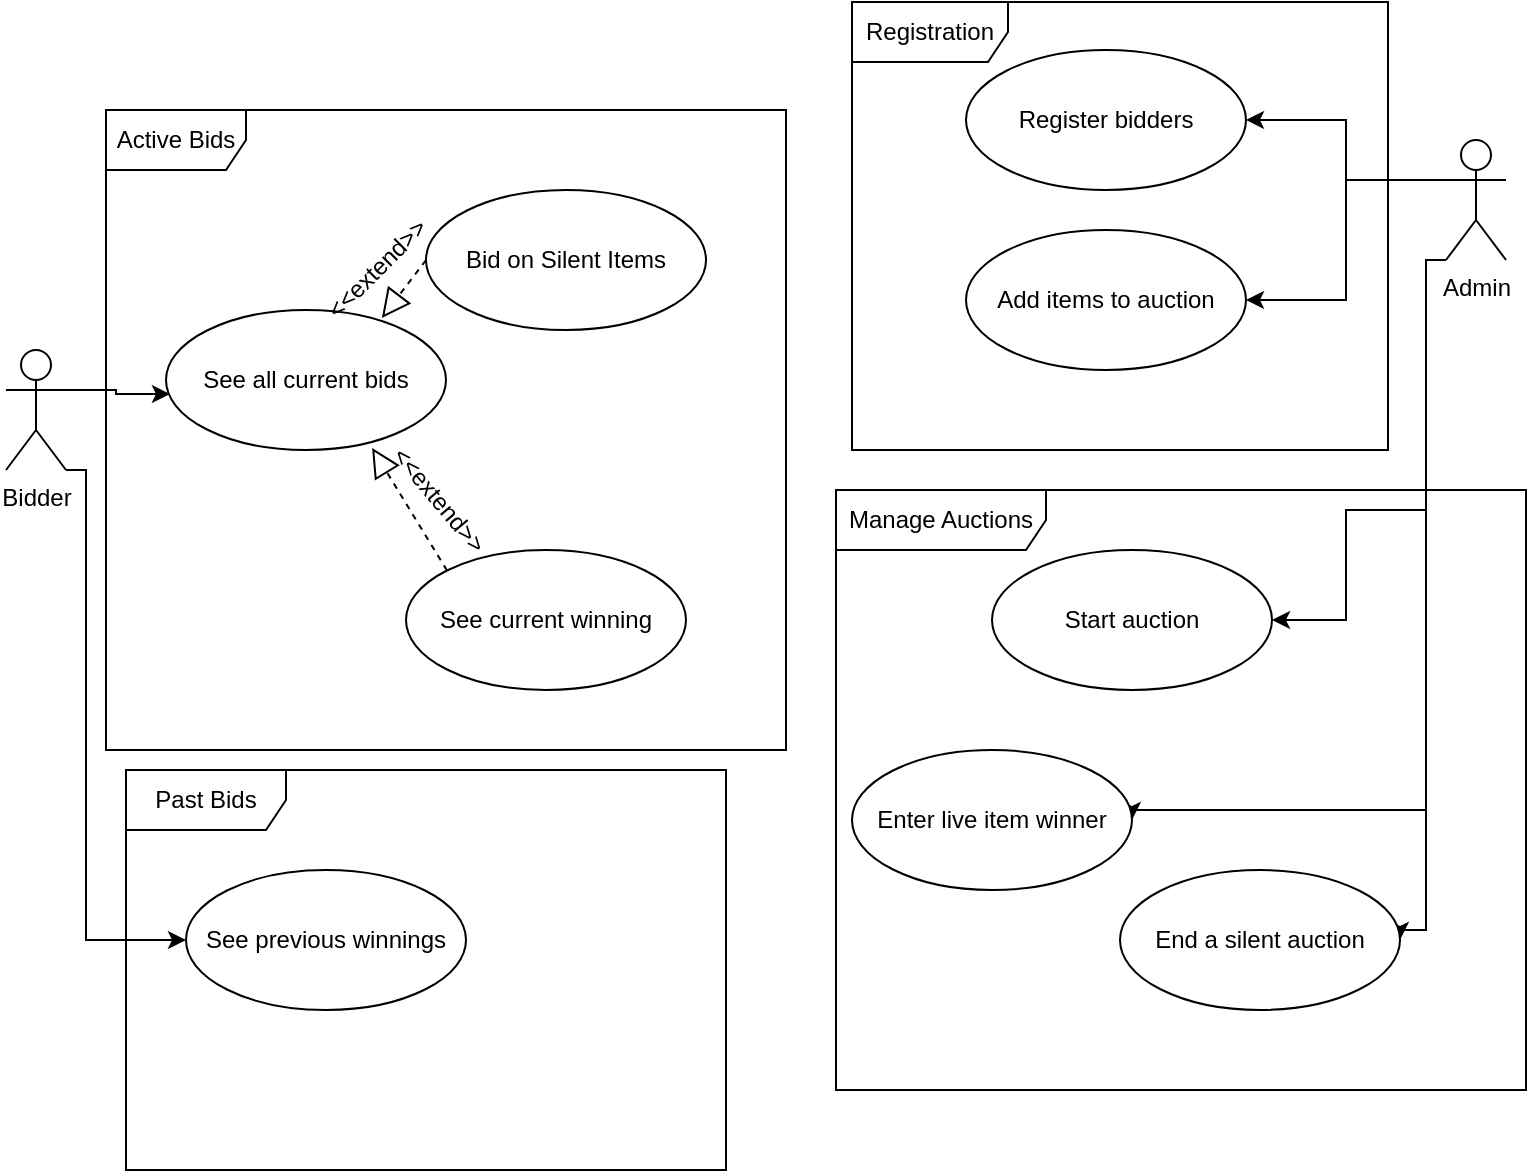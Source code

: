<mxfile version="11.2.8" type="device" pages="1"><diagram id="PvMbwdpCEs1Np4zo66CD" name="Page-1"><mxGraphModel dx="508" dy="604" grid="1" gridSize="10" guides="1" tooltips="1" connect="1" arrows="1" fold="1" page="1" pageScale="1" pageWidth="850" pageHeight="1100" math="0" shadow="0"><root><mxCell id="0"/><mxCell id="1" parent="0"/><mxCell id="B3cAYJoHVINB-gTCmpfJ-32" style="edgeStyle=orthogonalEdgeStyle;rounded=0;orthogonalLoop=1;jettySize=auto;html=1;exitX=1;exitY=1;exitDx=0;exitDy=0;exitPerimeter=0;entryX=0;entryY=0.5;entryDx=0;entryDy=0;" edge="1" parent="1" source="B3cAYJoHVINB-gTCmpfJ-1" target="B3cAYJoHVINB-gTCmpfJ-16"><mxGeometry relative="1" as="geometry"><Array as="points"><mxPoint x="50" y="340"/><mxPoint x="50" y="575"/></Array></mxGeometry></mxCell><mxCell id="B3cAYJoHVINB-gTCmpfJ-48" style="edgeStyle=orthogonalEdgeStyle;rounded=0;orthogonalLoop=1;jettySize=auto;html=1;exitX=1;exitY=0.333;exitDx=0;exitDy=0;exitPerimeter=0;entryX=0.014;entryY=0.6;entryDx=0;entryDy=0;entryPerimeter=0;" edge="1" parent="1" source="B3cAYJoHVINB-gTCmpfJ-1" target="B3cAYJoHVINB-gTCmpfJ-14"><mxGeometry relative="1" as="geometry"><Array as="points"><mxPoint x="65" y="300"/><mxPoint x="65" y="302"/></Array></mxGeometry></mxCell><mxCell id="B3cAYJoHVINB-gTCmpfJ-1" value="Bidder" style="shape=umlActor;verticalLabelPosition=bottom;labelBackgroundColor=#ffffff;verticalAlign=top;html=1;" vertex="1" parent="1"><mxGeometry x="10" y="280" width="30" height="60" as="geometry"/></mxCell><mxCell id="B3cAYJoHVINB-gTCmpfJ-29" style="edgeStyle=orthogonalEdgeStyle;rounded=0;orthogonalLoop=1;jettySize=auto;html=1;exitX=0;exitY=0.333;exitDx=0;exitDy=0;exitPerimeter=0;entryX=1;entryY=0.5;entryDx=0;entryDy=0;" edge="1" parent="1" source="B3cAYJoHVINB-gTCmpfJ-12" target="B3cAYJoHVINB-gTCmpfJ-22"><mxGeometry relative="1" as="geometry"/></mxCell><mxCell id="B3cAYJoHVINB-gTCmpfJ-30" style="edgeStyle=orthogonalEdgeStyle;rounded=0;orthogonalLoop=1;jettySize=auto;html=1;exitX=0;exitY=0.333;exitDx=0;exitDy=0;exitPerimeter=0;" edge="1" parent="1" source="B3cAYJoHVINB-gTCmpfJ-12" target="B3cAYJoHVINB-gTCmpfJ-18"><mxGeometry relative="1" as="geometry"/></mxCell><mxCell id="B3cAYJoHVINB-gTCmpfJ-33" style="edgeStyle=orthogonalEdgeStyle;rounded=0;orthogonalLoop=1;jettySize=auto;html=1;exitX=0;exitY=1;exitDx=0;exitDy=0;exitPerimeter=0;entryX=1;entryY=0.5;entryDx=0;entryDy=0;" edge="1" parent="1" source="B3cAYJoHVINB-gTCmpfJ-12" target="B3cAYJoHVINB-gTCmpfJ-19"><mxGeometry relative="1" as="geometry"><mxPoint x="680" y="430" as="targetPoint"/><Array as="points"><mxPoint x="720" y="235"/><mxPoint x="720" y="360"/><mxPoint x="680" y="360"/><mxPoint x="680" y="415"/></Array></mxGeometry></mxCell><mxCell id="B3cAYJoHVINB-gTCmpfJ-34" style="edgeStyle=orthogonalEdgeStyle;rounded=0;orthogonalLoop=1;jettySize=auto;html=1;exitX=0;exitY=1;exitDx=0;exitDy=0;exitPerimeter=0;entryX=1;entryY=0.5;entryDx=0;entryDy=0;" edge="1" parent="1" source="B3cAYJoHVINB-gTCmpfJ-12" target="B3cAYJoHVINB-gTCmpfJ-20"><mxGeometry relative="1" as="geometry"><Array as="points"><mxPoint x="720" y="235"/><mxPoint x="720" y="510"/><mxPoint x="573" y="510"/></Array></mxGeometry></mxCell><mxCell id="B3cAYJoHVINB-gTCmpfJ-35" style="edgeStyle=orthogonalEdgeStyle;rounded=0;orthogonalLoop=1;jettySize=auto;html=1;exitX=0;exitY=1;exitDx=0;exitDy=0;exitPerimeter=0;entryX=1;entryY=0.5;entryDx=0;entryDy=0;" edge="1" parent="1" source="B3cAYJoHVINB-gTCmpfJ-12" target="B3cAYJoHVINB-gTCmpfJ-21"><mxGeometry relative="1" as="geometry"><Array as="points"><mxPoint x="720" y="235"/><mxPoint x="720" y="570"/><mxPoint x="707" y="570"/></Array></mxGeometry></mxCell><mxCell id="B3cAYJoHVINB-gTCmpfJ-12" value="Admin" style="shape=umlActor;verticalLabelPosition=bottom;labelBackgroundColor=#ffffff;verticalAlign=top;html=1;" vertex="1" parent="1"><mxGeometry x="730" y="175" width="30" height="60" as="geometry"/></mxCell><mxCell id="B3cAYJoHVINB-gTCmpfJ-13" value="Bid on Silent Items" style="ellipse;whiteSpace=wrap;html=1;" vertex="1" parent="1"><mxGeometry x="220" y="200" width="140" height="70" as="geometry"/></mxCell><mxCell id="B3cAYJoHVINB-gTCmpfJ-14" value="See all current bids" style="ellipse;whiteSpace=wrap;html=1;" vertex="1" parent="1"><mxGeometry x="90" y="260" width="140" height="70" as="geometry"/></mxCell><mxCell id="B3cAYJoHVINB-gTCmpfJ-15" value="See current winning" style="ellipse;whiteSpace=wrap;html=1;" vertex="1" parent="1"><mxGeometry x="210" y="380" width="140" height="70" as="geometry"/></mxCell><mxCell id="B3cAYJoHVINB-gTCmpfJ-16" value="See previous winnings" style="ellipse;whiteSpace=wrap;html=1;" vertex="1" parent="1"><mxGeometry x="100" y="540" width="140" height="70" as="geometry"/></mxCell><mxCell id="B3cAYJoHVINB-gTCmpfJ-18" value="Add items to auction" style="ellipse;whiteSpace=wrap;html=1;" vertex="1" parent="1"><mxGeometry x="490" y="220" width="140" height="70" as="geometry"/></mxCell><mxCell id="B3cAYJoHVINB-gTCmpfJ-19" value="Start auction" style="ellipse;whiteSpace=wrap;html=1;" vertex="1" parent="1"><mxGeometry x="503" y="380" width="140" height="70" as="geometry"/></mxCell><mxCell id="B3cAYJoHVINB-gTCmpfJ-20" value="Enter live item winner" style="ellipse;whiteSpace=wrap;html=1;" vertex="1" parent="1"><mxGeometry x="433" y="480" width="140" height="70" as="geometry"/></mxCell><mxCell id="B3cAYJoHVINB-gTCmpfJ-21" value="End a silent auction" style="ellipse;whiteSpace=wrap;html=1;" vertex="1" parent="1"><mxGeometry x="567" y="540" width="140" height="70" as="geometry"/></mxCell><mxCell id="B3cAYJoHVINB-gTCmpfJ-22" value="Register bidders" style="ellipse;whiteSpace=wrap;html=1;" vertex="1" parent="1"><mxGeometry x="490" y="130" width="140" height="70" as="geometry"/></mxCell><mxCell id="B3cAYJoHVINB-gTCmpfJ-24" value="&amp;lt;&amp;lt;extend&amp;gt;&amp;gt;" style="text;html=1;resizable=0;points=[];autosize=1;align=left;verticalAlign=top;spacingTop=-4;rotation=50;" vertex="1" parent="1"><mxGeometry x="190" y="350" width="80" height="20" as="geometry"/></mxCell><mxCell id="B3cAYJoHVINB-gTCmpfJ-25" value="Active Bids" style="shape=umlFrame;whiteSpace=wrap;html=1;width=70;height=30;" vertex="1" parent="1"><mxGeometry x="60" y="160" width="340" height="320" as="geometry"/></mxCell><mxCell id="B3cAYJoHVINB-gTCmpfJ-28" value="&lt;div&gt;&amp;lt;&amp;lt;extend&amp;gt;&amp;gt;&lt;/div&gt;" style="text;html=1;resizable=0;points=[];autosize=1;align=left;verticalAlign=top;spacingTop=-4;rotation=-45;" vertex="1" parent="1"><mxGeometry x="160" y="225" width="80" height="20" as="geometry"/></mxCell><mxCell id="B3cAYJoHVINB-gTCmpfJ-31" value="Registration" style="shape=umlFrame;whiteSpace=wrap;html=1;width=78;height=30;" vertex="1" parent="1"><mxGeometry x="433" y="106" width="268" height="224" as="geometry"/></mxCell><mxCell id="B3cAYJoHVINB-gTCmpfJ-36" value="Manage Auctions" style="shape=umlFrame;whiteSpace=wrap;html=1;width=105;height=30;" vertex="1" parent="1"><mxGeometry x="425" y="350" width="345" height="300" as="geometry"/></mxCell><mxCell id="B3cAYJoHVINB-gTCmpfJ-42" value="" style="endArrow=block;dashed=1;endFill=0;endSize=12;html=1;exitX=0;exitY=0.5;exitDx=0;exitDy=0;entryX=0.771;entryY=0.057;entryDx=0;entryDy=0;entryPerimeter=0;" edge="1" parent="1" source="B3cAYJoHVINB-gTCmpfJ-13" target="B3cAYJoHVINB-gTCmpfJ-14"><mxGeometry width="160" relative="1" as="geometry"><mxPoint x="-10" y="910" as="sourcePoint"/><mxPoint x="150" y="910" as="targetPoint"/></mxGeometry></mxCell><mxCell id="B3cAYJoHVINB-gTCmpfJ-43" value="" style="endArrow=block;dashed=1;endFill=0;endSize=12;html=1;exitX=0;exitY=0;exitDx=0;exitDy=0;entryX=0.736;entryY=0.986;entryDx=0;entryDy=0;entryPerimeter=0;" edge="1" parent="1" source="B3cAYJoHVINB-gTCmpfJ-15" target="B3cAYJoHVINB-gTCmpfJ-14"><mxGeometry width="160" relative="1" as="geometry"><mxPoint x="10" y="830" as="sourcePoint"/><mxPoint x="170" y="830" as="targetPoint"/></mxGeometry></mxCell><mxCell id="B3cAYJoHVINB-gTCmpfJ-47" value="&lt;div&gt;Past Bids&lt;/div&gt;" style="shape=umlFrame;whiteSpace=wrap;html=1;width=80;height=30;" vertex="1" parent="1"><mxGeometry x="70" y="490" width="300" height="200" as="geometry"/></mxCell></root></mxGraphModel></diagram></mxfile>